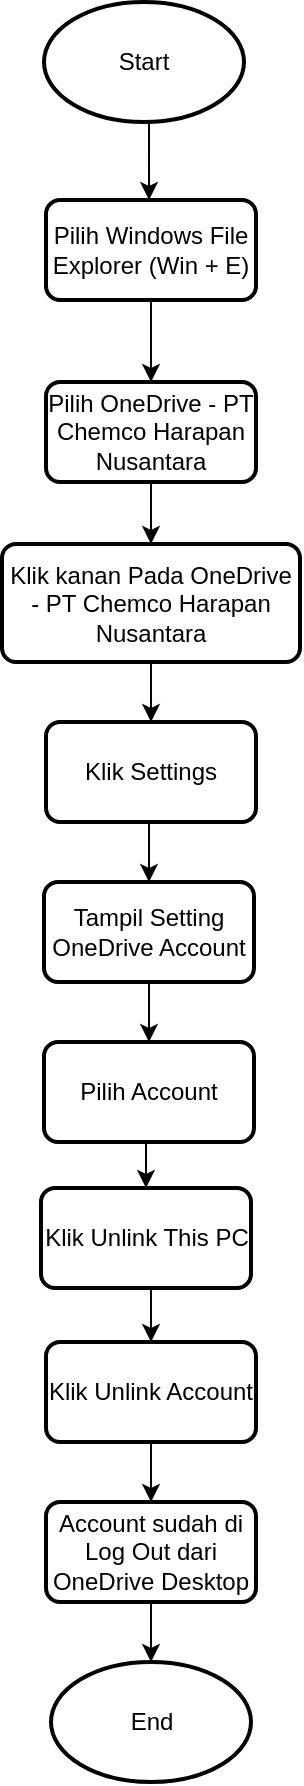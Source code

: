 <mxfile version="21.0.10" type="github">
  <diagram name="Page-1" id="xG-VhV6qqZRDDuQ7ua2N">
    <mxGraphModel dx="637" dy="344" grid="1" gridSize="10" guides="1" tooltips="1" connect="1" arrows="1" fold="1" page="1" pageScale="1" pageWidth="827" pageHeight="1169" math="0" shadow="0">
      <root>
        <mxCell id="0" />
        <mxCell id="1" parent="0" />
        <mxCell id="q3skpxizesu7sMVwaphJ-14" style="edgeStyle=orthogonalEdgeStyle;rounded=0;orthogonalLoop=1;jettySize=auto;html=1;exitX=0.5;exitY=1;exitDx=0;exitDy=0;exitPerimeter=0;" edge="1" parent="1">
          <mxGeometry relative="1" as="geometry">
            <mxPoint x="439" y="90" as="sourcePoint" />
            <mxPoint x="442.514" y="129" as="targetPoint" />
          </mxGeometry>
        </mxCell>
        <mxCell id="q3skpxizesu7sMVwaphJ-1" value="Start" style="strokeWidth=2;html=1;shape=mxgraph.flowchart.start_1;whiteSpace=wrap;" vertex="1" parent="1">
          <mxGeometry x="390" y="30" width="100" height="60" as="geometry" />
        </mxCell>
        <mxCell id="q3skpxizesu7sMVwaphJ-15" style="edgeStyle=orthogonalEdgeStyle;rounded=0;orthogonalLoop=1;jettySize=auto;html=1;exitX=0.5;exitY=1;exitDx=0;exitDy=0;entryX=0.5;entryY=0;entryDx=0;entryDy=0;" edge="1" parent="1" source="q3skpxizesu7sMVwaphJ-3" target="q3skpxizesu7sMVwaphJ-4">
          <mxGeometry relative="1" as="geometry" />
        </mxCell>
        <mxCell id="q3skpxizesu7sMVwaphJ-3" value="Pilih Windows File Explorer (Win + E)" style="rounded=1;whiteSpace=wrap;html=1;absoluteArcSize=1;arcSize=14;strokeWidth=2;" vertex="1" parent="1">
          <mxGeometry x="391" y="129" width="105" height="50" as="geometry" />
        </mxCell>
        <mxCell id="q3skpxizesu7sMVwaphJ-16" style="edgeStyle=orthogonalEdgeStyle;rounded=0;orthogonalLoop=1;jettySize=auto;html=1;exitX=0.5;exitY=1;exitDx=0;exitDy=0;entryX=0.5;entryY=0;entryDx=0;entryDy=0;" edge="1" parent="1" source="q3skpxizesu7sMVwaphJ-4" target="q3skpxizesu7sMVwaphJ-5">
          <mxGeometry relative="1" as="geometry" />
        </mxCell>
        <mxCell id="q3skpxizesu7sMVwaphJ-4" value="Pilih OneDrive - PT Chemco Harapan Nusantara" style="rounded=1;whiteSpace=wrap;html=1;absoluteArcSize=1;arcSize=14;strokeWidth=2;" vertex="1" parent="1">
          <mxGeometry x="391" y="220" width="105" height="50" as="geometry" />
        </mxCell>
        <mxCell id="q3skpxizesu7sMVwaphJ-17" style="edgeStyle=orthogonalEdgeStyle;rounded=0;orthogonalLoop=1;jettySize=auto;html=1;exitX=0.5;exitY=1;exitDx=0;exitDy=0;entryX=0.5;entryY=0;entryDx=0;entryDy=0;" edge="1" parent="1" source="q3skpxizesu7sMVwaphJ-5" target="q3skpxizesu7sMVwaphJ-7">
          <mxGeometry relative="1" as="geometry" />
        </mxCell>
        <mxCell id="q3skpxizesu7sMVwaphJ-5" value="Klik kanan Pada OneDrive - PT Chemco Harapan Nusantara" style="rounded=1;whiteSpace=wrap;html=1;absoluteArcSize=1;arcSize=14;strokeWidth=2;" vertex="1" parent="1">
          <mxGeometry x="369" y="301" width="149" height="59" as="geometry" />
        </mxCell>
        <mxCell id="q3skpxizesu7sMVwaphJ-18" style="edgeStyle=orthogonalEdgeStyle;rounded=0;orthogonalLoop=1;jettySize=auto;html=1;exitX=0.5;exitY=1;exitDx=0;exitDy=0;entryX=0.5;entryY=0;entryDx=0;entryDy=0;" edge="1" parent="1" source="q3skpxizesu7sMVwaphJ-7" target="q3skpxizesu7sMVwaphJ-8">
          <mxGeometry relative="1" as="geometry" />
        </mxCell>
        <mxCell id="q3skpxizesu7sMVwaphJ-7" value="Klik Settings" style="rounded=1;whiteSpace=wrap;html=1;absoluteArcSize=1;arcSize=14;strokeWidth=2;" vertex="1" parent="1">
          <mxGeometry x="391" y="390" width="105" height="50" as="geometry" />
        </mxCell>
        <mxCell id="q3skpxizesu7sMVwaphJ-19" style="edgeStyle=orthogonalEdgeStyle;rounded=0;orthogonalLoop=1;jettySize=auto;html=1;exitX=0.5;exitY=1;exitDx=0;exitDy=0;entryX=0.5;entryY=0;entryDx=0;entryDy=0;" edge="1" parent="1" source="q3skpxizesu7sMVwaphJ-8" target="q3skpxizesu7sMVwaphJ-9">
          <mxGeometry relative="1" as="geometry" />
        </mxCell>
        <mxCell id="q3skpxizesu7sMVwaphJ-8" value="Tampil Setting OneDrive Account" style="rounded=1;whiteSpace=wrap;html=1;absoluteArcSize=1;arcSize=14;strokeWidth=2;" vertex="1" parent="1">
          <mxGeometry x="390" y="470" width="105" height="50" as="geometry" />
        </mxCell>
        <mxCell id="q3skpxizesu7sMVwaphJ-20" style="edgeStyle=orthogonalEdgeStyle;rounded=0;orthogonalLoop=1;jettySize=auto;html=1;exitX=0.5;exitY=1;exitDx=0;exitDy=0;entryX=0.5;entryY=0;entryDx=0;entryDy=0;" edge="1" parent="1" source="q3skpxizesu7sMVwaphJ-9" target="q3skpxizesu7sMVwaphJ-10">
          <mxGeometry relative="1" as="geometry" />
        </mxCell>
        <mxCell id="q3skpxizesu7sMVwaphJ-9" value="Pilih Account" style="rounded=1;whiteSpace=wrap;html=1;absoluteArcSize=1;arcSize=14;strokeWidth=2;" vertex="1" parent="1">
          <mxGeometry x="390" y="550" width="105" height="50" as="geometry" />
        </mxCell>
        <mxCell id="q3skpxizesu7sMVwaphJ-21" style="edgeStyle=orthogonalEdgeStyle;rounded=0;orthogonalLoop=1;jettySize=auto;html=1;exitX=0.5;exitY=1;exitDx=0;exitDy=0;entryX=0.5;entryY=0;entryDx=0;entryDy=0;" edge="1" parent="1" source="q3skpxizesu7sMVwaphJ-10" target="q3skpxizesu7sMVwaphJ-11">
          <mxGeometry relative="1" as="geometry" />
        </mxCell>
        <mxCell id="q3skpxizesu7sMVwaphJ-10" value="Klik Unlink This PC" style="rounded=1;whiteSpace=wrap;html=1;absoluteArcSize=1;arcSize=14;strokeWidth=2;" vertex="1" parent="1">
          <mxGeometry x="388.5" y="623" width="105" height="50" as="geometry" />
        </mxCell>
        <mxCell id="q3skpxizesu7sMVwaphJ-22" style="edgeStyle=orthogonalEdgeStyle;rounded=0;orthogonalLoop=1;jettySize=auto;html=1;exitX=0.5;exitY=1;exitDx=0;exitDy=0;" edge="1" parent="1" source="q3skpxizesu7sMVwaphJ-11" target="q3skpxizesu7sMVwaphJ-12">
          <mxGeometry relative="1" as="geometry" />
        </mxCell>
        <mxCell id="q3skpxizesu7sMVwaphJ-11" value="Klik Unlink Account" style="rounded=1;whiteSpace=wrap;html=1;absoluteArcSize=1;arcSize=14;strokeWidth=2;" vertex="1" parent="1">
          <mxGeometry x="391" y="700" width="105" height="50" as="geometry" />
        </mxCell>
        <mxCell id="q3skpxizesu7sMVwaphJ-23" style="edgeStyle=orthogonalEdgeStyle;rounded=0;orthogonalLoop=1;jettySize=auto;html=1;exitX=0.5;exitY=1;exitDx=0;exitDy=0;" edge="1" parent="1" source="q3skpxizesu7sMVwaphJ-12" target="q3skpxizesu7sMVwaphJ-13">
          <mxGeometry relative="1" as="geometry" />
        </mxCell>
        <mxCell id="q3skpxizesu7sMVwaphJ-12" value="Account sudah di Log Out dari OneDrive Desktop" style="rounded=1;whiteSpace=wrap;html=1;absoluteArcSize=1;arcSize=14;strokeWidth=2;" vertex="1" parent="1">
          <mxGeometry x="391" y="780" width="105" height="50" as="geometry" />
        </mxCell>
        <mxCell id="q3skpxizesu7sMVwaphJ-13" value="End" style="strokeWidth=2;html=1;shape=mxgraph.flowchart.start_1;whiteSpace=wrap;" vertex="1" parent="1">
          <mxGeometry x="393.5" y="860" width="100" height="60" as="geometry" />
        </mxCell>
      </root>
    </mxGraphModel>
  </diagram>
</mxfile>
